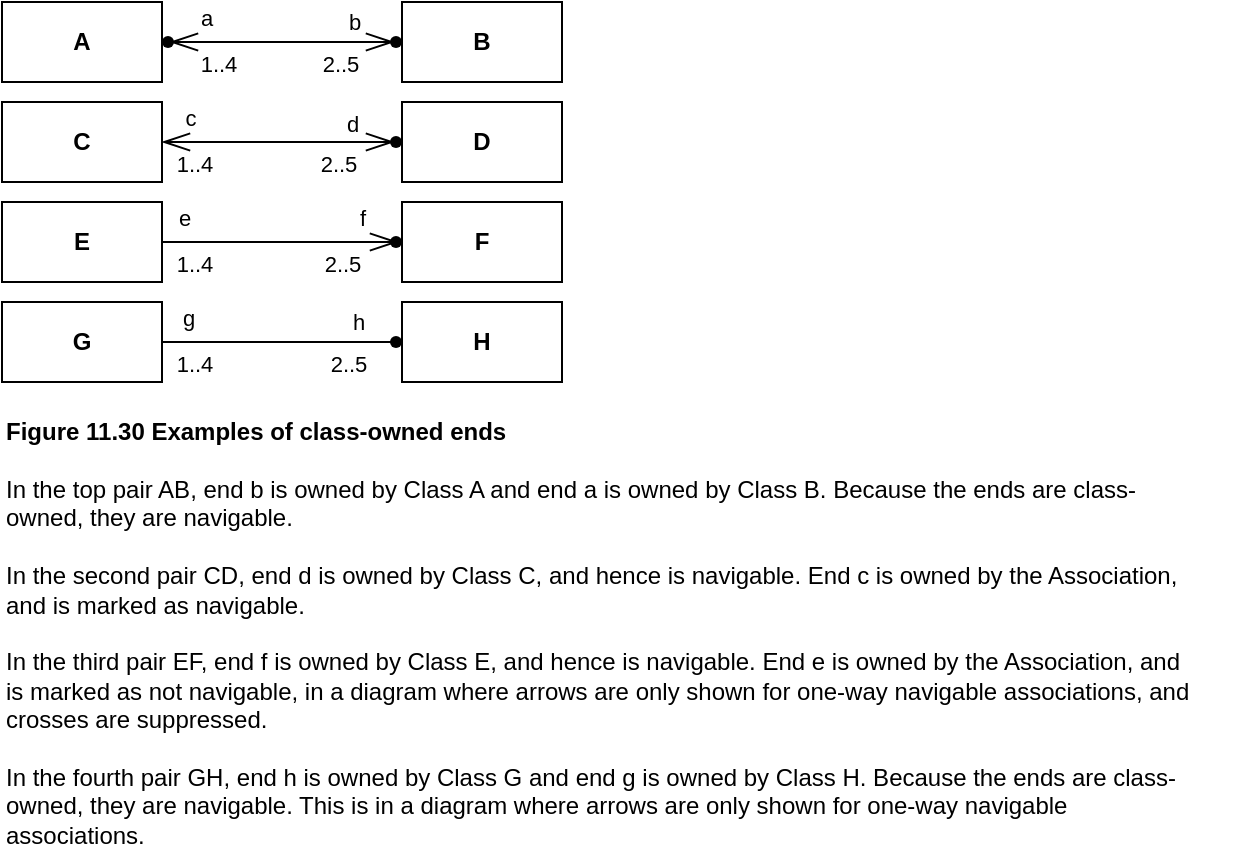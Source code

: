 <mxfile version="21.6.5" type="device">
  <diagram name="Page-1" id="Wweo6X3iBDJWbFFaiayP">
    <mxGraphModel dx="880" dy="511" grid="1" gridSize="10" guides="1" tooltips="1" connect="1" arrows="1" fold="1" page="1" pageScale="1" pageWidth="1169" pageHeight="827" math="0" shadow="0">
      <root>
        <mxCell id="0" />
        <mxCell id="1" parent="0" />
        <mxCell id="n9ylkvugT5fbFs9B6WdP-1" style="edgeStyle=orthogonalEdgeStyle;rounded=0;orthogonalLoop=1;jettySize=auto;html=1;startArrow=openThin;startFill=0;endArrow=openThin;endFill=0;endSize=12;startSize=12;targetPerimeterSpacing=4;sourcePerimeterSpacing=4;jumpSize=6;jumpStyle=none;" edge="1" parent="1" source="n9ylkvugT5fbFs9B6WdP-6" target="n9ylkvugT5fbFs9B6WdP-11">
          <mxGeometry relative="1" as="geometry" />
        </mxCell>
        <mxCell id="n9ylkvugT5fbFs9B6WdP-2" value="a" style="edgeLabel;html=1;align=center;verticalAlign=middle;resizable=0;points=[];" vertex="1" connectable="0" parent="n9ylkvugT5fbFs9B6WdP-1">
          <mxGeometry x="-0.8" y="1" relative="1" as="geometry">
            <mxPoint x="7" y="-11" as="offset" />
          </mxGeometry>
        </mxCell>
        <mxCell id="n9ylkvugT5fbFs9B6WdP-3" value="b" style="edgeLabel;html=1;align=center;verticalAlign=middle;resizable=0;points=[];" vertex="1" connectable="0" parent="n9ylkvugT5fbFs9B6WdP-1">
          <mxGeometry x="0.6" y="-1" relative="1" as="geometry">
            <mxPoint x="2" y="-11" as="offset" />
          </mxGeometry>
        </mxCell>
        <mxCell id="n9ylkvugT5fbFs9B6WdP-4" value="1..4" style="edgeLabel;html=1;align=center;verticalAlign=middle;resizable=0;points=[];" vertex="1" connectable="0" parent="n9ylkvugT5fbFs9B6WdP-1">
          <mxGeometry x="-0.733" y="-1" relative="1" as="geometry">
            <mxPoint x="9" y="10" as="offset" />
          </mxGeometry>
        </mxCell>
        <mxCell id="n9ylkvugT5fbFs9B6WdP-5" value="2..5" style="edgeLabel;html=1;align=center;verticalAlign=middle;resizable=0;points=[];" vertex="1" connectable="0" parent="n9ylkvugT5fbFs9B6WdP-1">
          <mxGeometry x="0.617" relative="1" as="geometry">
            <mxPoint x="-6" y="11" as="offset" />
          </mxGeometry>
        </mxCell>
        <mxCell id="n9ylkvugT5fbFs9B6WdP-6" value="A" style="whiteSpace=wrap;html=1;fontStyle=1" vertex="1" parent="1">
          <mxGeometry x="40" y="40" width="80" height="40" as="geometry" />
        </mxCell>
        <mxCell id="n9ylkvugT5fbFs9B6WdP-7" value="C" style="whiteSpace=wrap;html=1;fontStyle=1" vertex="1" parent="1">
          <mxGeometry x="40" y="90" width="80" height="40" as="geometry" />
        </mxCell>
        <mxCell id="n9ylkvugT5fbFs9B6WdP-8" value="E" style="whiteSpace=wrap;html=1;fontStyle=1" vertex="1" parent="1">
          <mxGeometry x="40" y="140" width="80" height="40" as="geometry" />
        </mxCell>
        <mxCell id="n9ylkvugT5fbFs9B6WdP-9" value="G" style="whiteSpace=wrap;html=1;fontStyle=1" vertex="1" parent="1">
          <mxGeometry x="40" y="190" width="80" height="40" as="geometry" />
        </mxCell>
        <mxCell id="n9ylkvugT5fbFs9B6WdP-11" value="B" style="whiteSpace=wrap;html=1;fontStyle=1" vertex="1" parent="1">
          <mxGeometry x="240" y="40" width="80" height="40" as="geometry" />
        </mxCell>
        <mxCell id="n9ylkvugT5fbFs9B6WdP-12" value="D" style="whiteSpace=wrap;html=1;fontStyle=1" vertex="1" parent="1">
          <mxGeometry x="240" y="90" width="80" height="40" as="geometry" />
        </mxCell>
        <mxCell id="n9ylkvugT5fbFs9B6WdP-13" value="F" style="whiteSpace=wrap;html=1;fontStyle=1" vertex="1" parent="1">
          <mxGeometry x="240" y="140" width="80" height="40" as="geometry" />
        </mxCell>
        <mxCell id="n9ylkvugT5fbFs9B6WdP-14" value="H" style="whiteSpace=wrap;html=1;fontStyle=1" vertex="1" parent="1">
          <mxGeometry x="240" y="190" width="80" height="40" as="geometry" />
        </mxCell>
        <mxCell id="n9ylkvugT5fbFs9B6WdP-16" style="edgeStyle=orthogonalEdgeStyle;rounded=0;orthogonalLoop=1;jettySize=auto;html=1;endArrow=openThin;endFill=0;startArrow=openThin;startFill=0;targetPerimeterSpacing=4;endSize=12;startSize=12;" edge="1" parent="1" source="n9ylkvugT5fbFs9B6WdP-7" target="n9ylkvugT5fbFs9B6WdP-12">
          <mxGeometry relative="1" as="geometry">
            <mxPoint x="121" y="110" as="sourcePoint" />
            <mxPoint x="241" y="110" as="targetPoint" />
          </mxGeometry>
        </mxCell>
        <mxCell id="n9ylkvugT5fbFs9B6WdP-17" value="c" style="edgeLabel;html=1;align=center;verticalAlign=middle;resizable=0;points=[];" vertex="1" connectable="0" parent="n9ylkvugT5fbFs9B6WdP-16">
          <mxGeometry x="-0.8" y="1" relative="1" as="geometry">
            <mxPoint x="2" y="-11" as="offset" />
          </mxGeometry>
        </mxCell>
        <mxCell id="n9ylkvugT5fbFs9B6WdP-18" value="d" style="edgeLabel;html=1;align=center;verticalAlign=middle;resizable=0;points=[];" vertex="1" connectable="0" parent="n9ylkvugT5fbFs9B6WdP-16">
          <mxGeometry x="0.6" y="-1" relative="1" as="geometry">
            <mxPoint x="2" y="-10" as="offset" />
          </mxGeometry>
        </mxCell>
        <mxCell id="n9ylkvugT5fbFs9B6WdP-19" value="1..4" style="edgeLabel;html=1;align=center;verticalAlign=middle;resizable=0;points=[];" vertex="1" connectable="0" parent="n9ylkvugT5fbFs9B6WdP-16">
          <mxGeometry x="-0.733" y="-1" relative="1" as="geometry">
            <mxPoint y="10" as="offset" />
          </mxGeometry>
        </mxCell>
        <mxCell id="n9ylkvugT5fbFs9B6WdP-20" value="2..5" style="edgeLabel;html=1;align=center;verticalAlign=middle;resizable=0;points=[];" vertex="1" connectable="0" parent="n9ylkvugT5fbFs9B6WdP-16">
          <mxGeometry x="0.617" relative="1" as="geometry">
            <mxPoint x="-6" y="11" as="offset" />
          </mxGeometry>
        </mxCell>
        <mxCell id="n9ylkvugT5fbFs9B6WdP-21" style="edgeStyle=orthogonalEdgeStyle;rounded=0;orthogonalLoop=1;jettySize=auto;html=1;endArrow=openThin;endFill=0;endSize=12;targetPerimeterSpacing=2;" edge="1" parent="1" source="n9ylkvugT5fbFs9B6WdP-8" target="n9ylkvugT5fbFs9B6WdP-13">
          <mxGeometry relative="1" as="geometry">
            <mxPoint x="121" y="160" as="sourcePoint" />
            <mxPoint x="241" y="160" as="targetPoint" />
          </mxGeometry>
        </mxCell>
        <mxCell id="n9ylkvugT5fbFs9B6WdP-22" value="e" style="edgeLabel;html=1;align=center;verticalAlign=middle;resizable=0;points=[];" vertex="1" connectable="0" parent="n9ylkvugT5fbFs9B6WdP-21">
          <mxGeometry x="-0.8" y="1" relative="1" as="geometry">
            <mxPoint x="-1" y="-11" as="offset" />
          </mxGeometry>
        </mxCell>
        <mxCell id="n9ylkvugT5fbFs9B6WdP-23" value="f" style="edgeLabel;html=1;align=center;verticalAlign=middle;resizable=0;points=[];" vertex="1" connectable="0" parent="n9ylkvugT5fbFs9B6WdP-21">
          <mxGeometry x="0.6" y="-1" relative="1" as="geometry">
            <mxPoint x="5" y="-13" as="offset" />
          </mxGeometry>
        </mxCell>
        <mxCell id="n9ylkvugT5fbFs9B6WdP-24" value="1..4" style="edgeLabel;html=1;align=center;verticalAlign=middle;resizable=0;points=[];" vertex="1" connectable="0" parent="n9ylkvugT5fbFs9B6WdP-21">
          <mxGeometry x="-0.733" y="-1" relative="1" as="geometry">
            <mxPoint y="10" as="offset" />
          </mxGeometry>
        </mxCell>
        <mxCell id="n9ylkvugT5fbFs9B6WdP-25" value="2..5" style="edgeLabel;html=1;align=center;verticalAlign=middle;resizable=0;points=[];" vertex="1" connectable="0" parent="n9ylkvugT5fbFs9B6WdP-21">
          <mxGeometry x="0.617" relative="1" as="geometry">
            <mxPoint x="-6" y="11" as="offset" />
          </mxGeometry>
        </mxCell>
        <mxCell id="n9ylkvugT5fbFs9B6WdP-26" style="edgeStyle=orthogonalEdgeStyle;rounded=0;orthogonalLoop=1;jettySize=auto;html=1;startArrow=none;startFill=0;endArrow=none;endFill=0;endSize=12;startSize=0;" edge="1" parent="1" source="n9ylkvugT5fbFs9B6WdP-9" target="n9ylkvugT5fbFs9B6WdP-14">
          <mxGeometry relative="1" as="geometry">
            <mxPoint x="120" y="209" as="sourcePoint" />
            <mxPoint x="240" y="209" as="targetPoint" />
          </mxGeometry>
        </mxCell>
        <mxCell id="n9ylkvugT5fbFs9B6WdP-27" value="g" style="edgeLabel;html=1;align=center;verticalAlign=middle;resizable=0;points=[];" vertex="1" connectable="0" parent="n9ylkvugT5fbFs9B6WdP-26">
          <mxGeometry x="-0.8" y="1" relative="1" as="geometry">
            <mxPoint x="1" y="-11" as="offset" />
          </mxGeometry>
        </mxCell>
        <mxCell id="n9ylkvugT5fbFs9B6WdP-28" value="h" style="edgeLabel;html=1;align=center;verticalAlign=middle;resizable=0;points=[];" vertex="1" connectable="0" parent="n9ylkvugT5fbFs9B6WdP-26">
          <mxGeometry x="0.6" y="-1" relative="1" as="geometry">
            <mxPoint x="2" y="-11" as="offset" />
          </mxGeometry>
        </mxCell>
        <mxCell id="n9ylkvugT5fbFs9B6WdP-29" value="1..4" style="edgeLabel;html=1;align=center;verticalAlign=middle;resizable=0;points=[];" vertex="1" connectable="0" parent="n9ylkvugT5fbFs9B6WdP-26">
          <mxGeometry x="-0.733" y="-1" relative="1" as="geometry">
            <mxPoint y="10" as="offset" />
          </mxGeometry>
        </mxCell>
        <mxCell id="n9ylkvugT5fbFs9B6WdP-30" value="2..5" style="edgeLabel;html=1;align=center;verticalAlign=middle;resizable=0;points=[];" vertex="1" connectable="0" parent="n9ylkvugT5fbFs9B6WdP-26">
          <mxGeometry x="0.617" relative="1" as="geometry">
            <mxPoint x="-4" y="11" as="offset" />
          </mxGeometry>
        </mxCell>
        <mxCell id="n9ylkvugT5fbFs9B6WdP-36" value="&lt;b&gt;Figure 11.30 Examples of class-owned ends&lt;/b&gt;" style="text;html=1;align=left;verticalAlign=middle;resizable=0;points=[];autosize=1;strokeColor=none;fillColor=none;" vertex="1" parent="1">
          <mxGeometry x="40" y="240" width="270" height="30" as="geometry" />
        </mxCell>
        <mxCell id="n9ylkvugT5fbFs9B6WdP-39" value="" style="shape=waypoint;sketch=0;size=6;pointerEvents=1;points=[];fillColor=none;resizable=0;rotatable=0;perimeter=centerPerimeter;snapToPoint=1;" vertex="1" parent="1">
          <mxGeometry x="113" y="50" width="20" height="20" as="geometry" />
        </mxCell>
        <mxCell id="n9ylkvugT5fbFs9B6WdP-40" value="" style="shape=waypoint;sketch=0;size=6;pointerEvents=1;points=[];fillColor=none;resizable=0;rotatable=0;perimeter=centerPerimeter;snapToPoint=1;" vertex="1" parent="1">
          <mxGeometry x="227" y="50" width="20" height="20" as="geometry" />
        </mxCell>
        <mxCell id="n9ylkvugT5fbFs9B6WdP-41" value="" style="shape=waypoint;sketch=0;size=6;pointerEvents=1;points=[];fillColor=none;resizable=0;rotatable=0;perimeter=centerPerimeter;snapToPoint=1;" vertex="1" parent="1">
          <mxGeometry x="227" y="100" width="20" height="20" as="geometry" />
        </mxCell>
        <mxCell id="n9ylkvugT5fbFs9B6WdP-42" value="" style="shape=waypoint;sketch=0;size=6;pointerEvents=1;points=[];fillColor=none;resizable=0;rotatable=0;perimeter=centerPerimeter;snapToPoint=1;" vertex="1" parent="1">
          <mxGeometry x="227" y="150" width="20" height="20" as="geometry" />
        </mxCell>
        <mxCell id="n9ylkvugT5fbFs9B6WdP-43" value="" style="shape=waypoint;sketch=0;size=6;pointerEvents=1;points=[];fillColor=none;resizable=0;rotatable=0;perimeter=centerPerimeter;snapToPoint=1;" vertex="1" parent="1">
          <mxGeometry x="227" y="200" width="20" height="20" as="geometry" />
        </mxCell>
        <mxCell id="n9ylkvugT5fbFs9B6WdP-45" value="&lt;div&gt;In the top pair AB, end b is owned by Class A and end a is owned by Class B. Because the ends are class-&lt;/div&gt;&lt;div&gt;owned, they are navigable.&lt;/div&gt;&lt;div&gt;&lt;br&gt;&lt;/div&gt;&lt;div&gt;In the second pair CD, end d is owned by Class C, and hence is navigable. End c is owned by the Association,&lt;/div&gt;&lt;div&gt;and is marked as navigable.&lt;/div&gt;&lt;div&gt;&lt;br&gt;&lt;/div&gt;&lt;div&gt;In the third pair EF, end f is owned by Class E, and hence is navigable. End e is owned by the Association, and&lt;/div&gt;&lt;div&gt;is marked as not navigable, in a diagram where arrows are only shown for one-way navigable associations, and&lt;/div&gt;&lt;div&gt;crosses are suppressed.&lt;/div&gt;&lt;div&gt;&lt;br&gt;&lt;/div&gt;&lt;div&gt;In the fourth pair GH, end h is owned by Class G and end g is owned by Class H. Because the ends are class-&lt;/div&gt;&lt;div&gt;owned, they are navigable. This is in a diagram where arrows are only shown for one-way navigable&lt;/div&gt;&lt;div style=&quot;&quot;&gt;associations.&lt;/div&gt;" style="text;html=1;align=left;verticalAlign=middle;resizable=0;points=[];autosize=1;strokeColor=none;fillColor=none;" vertex="1" parent="1">
          <mxGeometry x="40" y="270" width="620" height="200" as="geometry" />
        </mxCell>
      </root>
    </mxGraphModel>
  </diagram>
</mxfile>
